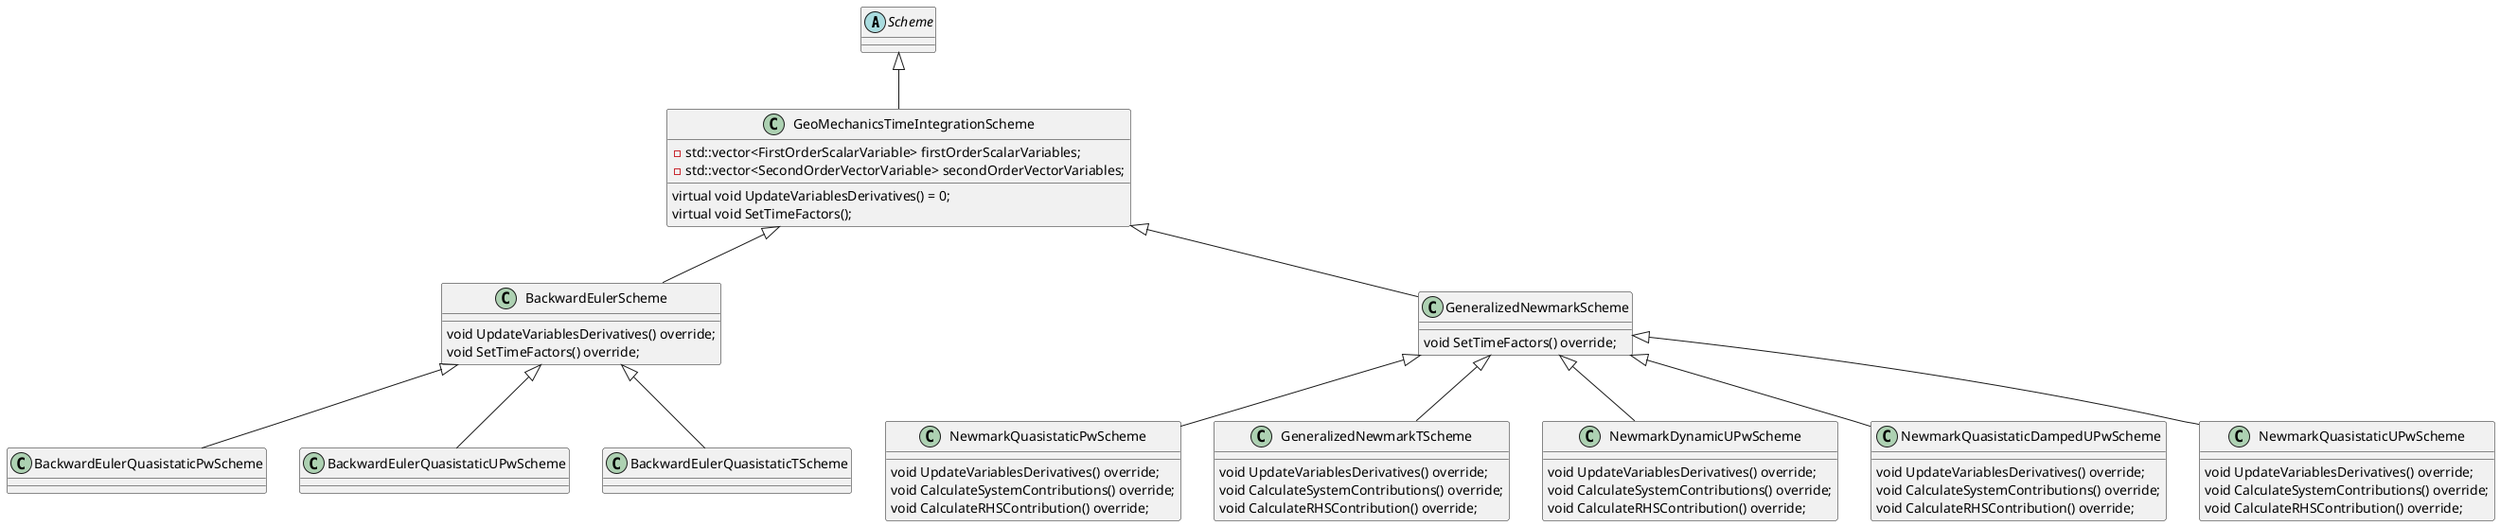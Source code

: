 @startuml
'https://plantuml.com/class-diagram

abstract class Scheme
class GeoMechanicsTimeIntegrationScheme
{
    - std::vector<FirstOrderScalarVariable> firstOrderScalarVariables;
    - std::vector<SecondOrderVectorVariable> secondOrderVectorVariables;

    virtual void UpdateVariablesDerivatives() = 0;
    virtual void SetTimeFactors();
}
Scheme <|-- GeoMechanicsTimeIntegrationScheme

class BackwardEulerScheme
{
    void UpdateVariablesDerivatives() override;
    void SetTimeFactors() override;
}
class BackwardEulerQuasistaticPwScheme
class BackwardEulerQuasistaticUPwScheme
class BackwardEulerQuasistaticTScheme

GeoMechanicsTimeIntegrationScheme <|-- BackwardEulerScheme
BackwardEulerScheme <|-- BackwardEulerQuasistaticPwScheme
BackwardEulerScheme <|-- BackwardEulerQuasistaticUPwScheme
BackwardEulerScheme <|-- BackwardEulerQuasistaticTScheme

class GeneralizedNewmarkScheme
{
    void SetTimeFactors() override;
}
class NewmarkQuasistaticPwScheme
{
    void UpdateVariablesDerivatives() override;
    void CalculateSystemContributions() override;
    void CalculateRHSContribution() override;
}
class GeneralizedNewmarkTScheme
{
    void UpdateVariablesDerivatives() override;
    void CalculateSystemContributions() override;
    void CalculateRHSContribution() override;
}
class NewmarkDynamicUPwScheme
{
    void UpdateVariablesDerivatives() override;
    void CalculateSystemContributions() override;
    void CalculateRHSContribution() override;
}
class NewmarkQuasistaticDampedUPwScheme
{
    void UpdateVariablesDerivatives() override;
    void CalculateSystemContributions() override;
    void CalculateRHSContribution() override;
}
class NewmarkQuasistaticUPwScheme
{
    void UpdateVariablesDerivatives() override;
    void CalculateSystemContributions() override;
    void CalculateRHSContribution() override;
}

GeoMechanicsTimeIntegrationScheme <|-- GeneralizedNewmarkScheme
GeneralizedNewmarkScheme <|-- NewmarkQuasistaticPwScheme
GeneralizedNewmarkScheme <|-- GeneralizedNewmarkTScheme
GeneralizedNewmarkScheme <|-- NewmarkDynamicUPwScheme
GeneralizedNewmarkScheme <|-- NewmarkQuasistaticDampedUPwScheme
GeneralizedNewmarkScheme <|-- NewmarkQuasistaticUPwScheme

@enduml